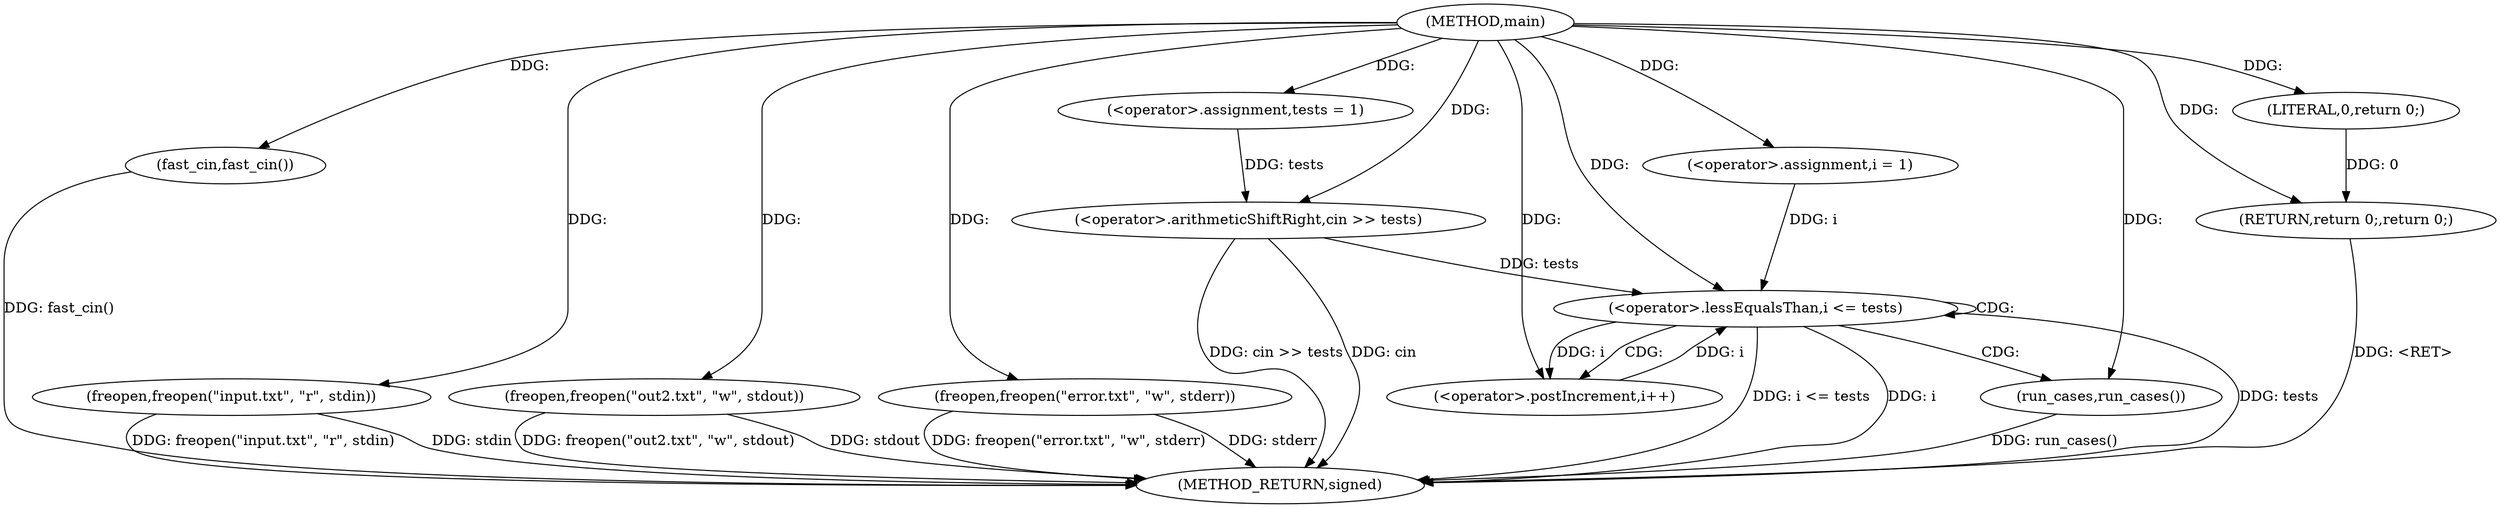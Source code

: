 digraph "main" {  
"1000630" [label = "(METHOD,main)" ]
"1000666" [label = "(METHOD_RETURN,signed)" ]
"1000632" [label = "(fast_cin,fast_cin())" ]
"1000633" [label = "(freopen,freopen(\"input.txt\", \"r\", stdin))" ]
"1000637" [label = "(freopen,freopen(\"out2.txt\", \"w\", stdout))" ]
"1000641" [label = "(freopen,freopen(\"error.txt\", \"w\", stderr))" ]
"1000646" [label = "(<operator>.assignment,tests = 1)" ]
"1000649" [label = "(<operator>.arithmeticShiftRight,cin >> tests)" ]
"1000664" [label = "(RETURN,return 0;,return 0;)" ]
"1000654" [label = "(<operator>.assignment,i = 1)" ]
"1000657" [label = "(<operator>.lessEqualsThan,i <= tests)" ]
"1000660" [label = "(<operator>.postIncrement,i++)" ]
"1000665" [label = "(LITERAL,0,return 0;)" ]
"1000663" [label = "(run_cases,run_cases())" ]
  "1000664" -> "1000666"  [ label = "DDG: <RET>"] 
  "1000632" -> "1000666"  [ label = "DDG: fast_cin()"] 
  "1000633" -> "1000666"  [ label = "DDG: freopen(\"input.txt\", \"r\", stdin)"] 
  "1000637" -> "1000666"  [ label = "DDG: freopen(\"out2.txt\", \"w\", stdout)"] 
  "1000641" -> "1000666"  [ label = "DDG: freopen(\"error.txt\", \"w\", stderr)"] 
  "1000649" -> "1000666"  [ label = "DDG: cin >> tests"] 
  "1000657" -> "1000666"  [ label = "DDG: i"] 
  "1000657" -> "1000666"  [ label = "DDG: tests"] 
  "1000657" -> "1000666"  [ label = "DDG: i <= tests"] 
  "1000663" -> "1000666"  [ label = "DDG: run_cases()"] 
  "1000641" -> "1000666"  [ label = "DDG: stderr"] 
  "1000633" -> "1000666"  [ label = "DDG: stdin"] 
  "1000637" -> "1000666"  [ label = "DDG: stdout"] 
  "1000649" -> "1000666"  [ label = "DDG: cin"] 
  "1000630" -> "1000632"  [ label = "DDG: "] 
  "1000630" -> "1000646"  [ label = "DDG: "] 
  "1000665" -> "1000664"  [ label = "DDG: 0"] 
  "1000630" -> "1000664"  [ label = "DDG: "] 
  "1000630" -> "1000633"  [ label = "DDG: "] 
  "1000630" -> "1000637"  [ label = "DDG: "] 
  "1000630" -> "1000641"  [ label = "DDG: "] 
  "1000630" -> "1000649"  [ label = "DDG: "] 
  "1000646" -> "1000649"  [ label = "DDG: tests"] 
  "1000630" -> "1000654"  [ label = "DDG: "] 
  "1000630" -> "1000665"  [ label = "DDG: "] 
  "1000654" -> "1000657"  [ label = "DDG: i"] 
  "1000660" -> "1000657"  [ label = "DDG: i"] 
  "1000630" -> "1000657"  [ label = "DDG: "] 
  "1000649" -> "1000657"  [ label = "DDG: tests"] 
  "1000657" -> "1000660"  [ label = "DDG: i"] 
  "1000630" -> "1000660"  [ label = "DDG: "] 
  "1000630" -> "1000663"  [ label = "DDG: "] 
  "1000657" -> "1000660"  [ label = "CDG: "] 
  "1000657" -> "1000663"  [ label = "CDG: "] 
  "1000657" -> "1000657"  [ label = "CDG: "] 
}
